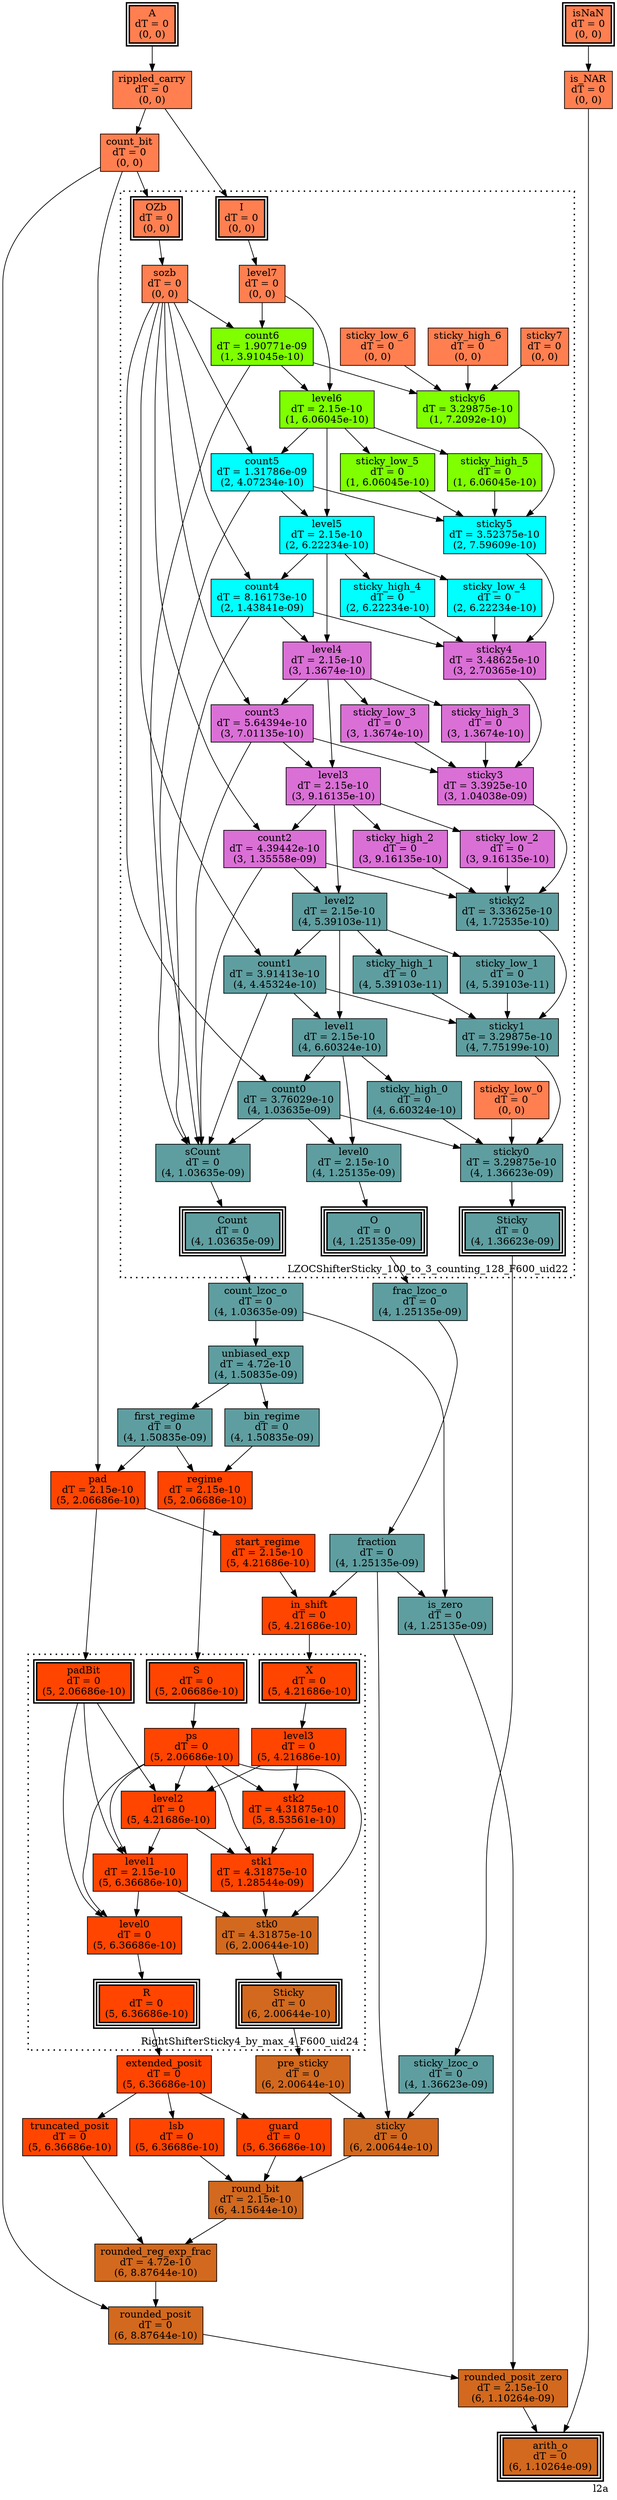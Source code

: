 digraph l2a
{
	//graph drawing options
	label=l2a;
	labelloc=bottom;
	labeljust=right;
	ratio=auto;
	nodesep=0.25;
	ranksep=0.5;

	//input/output signals of operator l2a
	A__l2a [ label="A\ndT = 0\n(0, 0)", shape=box, color=black, style="bold, filled", fillcolor=coral, peripheries=2 ];
	isNaN__l2a [ label="isNaN\ndT = 0\n(0, 0)", shape=box, color=black, style="bold, filled", fillcolor=coral, peripheries=2 ];
	arith_o__l2a [ label="arith_o\ndT = 0\n(6, 1.10264e-09)", shape=box, color=black, style="bold, filled", fillcolor=chocolate, peripheries=3 ];
	{rank=same A__l2a, isNaN__l2a};
	{rank=same arith_o__l2a};
	//internal signals of operator l2a
	rippled_carry__l2a [ label="rippled_carry\ndT = 0\n(0, 0)", shape=box, color=black, style=filled, fillcolor=coral, peripheries=1 ];
	count_bit__l2a [ label="count_bit\ndT = 0\n(0, 0)", shape=box, color=black, style=filled, fillcolor=coral, peripheries=1 ];
	count_lzoc_o__l2a [ label="count_lzoc_o\ndT = 0\n(4, 1.03635e-09)", shape=box, color=black, style=filled, fillcolor=cadetblue, peripheries=1 ];
	frac_lzoc_o__l2a [ label="frac_lzoc_o\ndT = 0\n(4, 1.25135e-09)", shape=box, color=black, style=filled, fillcolor=cadetblue, peripheries=1 ];
	sticky_lzoc_o__l2a [ label="sticky_lzoc_o\ndT = 0\n(4, 1.36623e-09)", shape=box, color=black, style=filled, fillcolor=cadetblue, peripheries=1 ];
	unbiased_exp__l2a [ label="unbiased_exp\ndT = 4.72e-10\n(4, 1.50835e-09)", shape=box, color=black, style=filled, fillcolor=cadetblue, peripheries=1 ];
	fraction__l2a [ label="fraction\ndT = 0\n(4, 1.25135e-09)", shape=box, color=black, style=filled, fillcolor=cadetblue, peripheries=1 ];
	bin_regime__l2a [ label="bin_regime\ndT = 0\n(4, 1.50835e-09)", shape=box, color=black, style=filled, fillcolor=cadetblue, peripheries=1 ];
	first_regime__l2a [ label="first_regime\ndT = 0\n(4, 1.50835e-09)", shape=box, color=black, style=filled, fillcolor=cadetblue, peripheries=1 ];
	regime__l2a [ label="regime\ndT = 2.15e-10\n(5, 2.06686e-10)", shape=box, color=black, style=filled, fillcolor=orangered, peripheries=1 ];
	pad__l2a [ label="pad\ndT = 2.15e-10\n(5, 2.06686e-10)", shape=box, color=black, style=filled, fillcolor=orangered, peripheries=1 ];
	start_regime__l2a [ label="start_regime\ndT = 2.15e-10\n(5, 4.21686e-10)", shape=box, color=black, style=filled, fillcolor=orangered, peripheries=1 ];
	in_shift__l2a [ label="in_shift\ndT = 0\n(5, 4.21686e-10)", shape=box, color=black, style=filled, fillcolor=orangered, peripheries=1 ];
	extended_posit__l2a [ label="extended_posit\ndT = 0\n(5, 6.36686e-10)", shape=box, color=black, style=filled, fillcolor=orangered, peripheries=1 ];
	pre_sticky__l2a [ label="pre_sticky\ndT = 0\n(6, 2.00644e-10)", shape=box, color=black, style=filled, fillcolor=chocolate, peripheries=1 ];
	truncated_posit__l2a [ label="truncated_posit\ndT = 0\n(5, 6.36686e-10)", shape=box, color=black, style=filled, fillcolor=orangered, peripheries=1 ];
	lsb__l2a [ label="lsb\ndT = 0\n(5, 6.36686e-10)", shape=box, color=black, style=filled, fillcolor=orangered, peripheries=1 ];
	guard__l2a [ label="guard\ndT = 0\n(5, 6.36686e-10)", shape=box, color=black, style=filled, fillcolor=orangered, peripheries=1 ];
	sticky__l2a [ label="sticky\ndT = 0\n(6, 2.00644e-10)", shape=box, color=black, style=filled, fillcolor=chocolate, peripheries=1 ];
	round_bit__l2a [ label="round_bit\ndT = 2.15e-10\n(6, 4.15644e-10)", shape=box, color=black, style=filled, fillcolor=chocolate, peripheries=1 ];
	is_NAR__l2a [ label="is_NAR\ndT = 0\n(0, 0)", shape=box, color=black, style=filled, fillcolor=coral, peripheries=1 ];
	rounded_reg_exp_frac__l2a [ label="rounded_reg_exp_frac\ndT = 4.72e-10\n(6, 8.87644e-10)", shape=box, color=black, style=filled, fillcolor=chocolate, peripheries=1 ];
	rounded_posit__l2a [ label="rounded_posit\ndT = 0\n(6, 8.87644e-10)", shape=box, color=black, style=filled, fillcolor=chocolate, peripheries=1 ];
	is_zero__l2a [ label="is_zero\ndT = 0\n(4, 1.25135e-09)", shape=box, color=black, style=filled, fillcolor=cadetblue, peripheries=1 ];
	rounded_posit_zero__l2a [ label="rounded_posit_zero\ndT = 2.15e-10\n(6, 1.10264e-09)", shape=box, color=black, style=filled, fillcolor=chocolate, peripheries=1 ];

	//subcomponents of operator l2a

	subgraph cluster_LZOCShifterSticky_100_to_3_counting_128_F600_uid22
	{
		//graph drawing options
		label=LZOCShifterSticky_100_to_3_counting_128_F600_uid22;
		labelloc=bottom;
		labeljust=right;
		style="bold, dotted";
		ratio=auto;
		nodesep=0.25;
		ranksep=0.5;

		//input/output signals of operator LZOCShifterSticky_100_to_3_counting_128_F600_uid22
		I__LZOCShifterSticky_100_to_3_counting_128_F600_uid22 [ label="I\ndT = 0\n(0, 0)", shape=box, color=black, style="bold, filled", fillcolor=coral, peripheries=2 ];
		OZb__LZOCShifterSticky_100_to_3_counting_128_F600_uid22 [ label="OZb\ndT = 0\n(0, 0)", shape=box, color=black, style="bold, filled", fillcolor=coral, peripheries=2 ];
		Count__LZOCShifterSticky_100_to_3_counting_128_F600_uid22 [ label="Count\ndT = 0\n(4, 1.03635e-09)", shape=box, color=black, style="bold, filled", fillcolor=cadetblue, peripheries=3 ];
		O__LZOCShifterSticky_100_to_3_counting_128_F600_uid22 [ label="O\ndT = 0\n(4, 1.25135e-09)", shape=box, color=black, style="bold, filled", fillcolor=cadetblue, peripheries=3 ];
		Sticky__LZOCShifterSticky_100_to_3_counting_128_F600_uid22 [ label="Sticky\ndT = 0\n(4, 1.36623e-09)", shape=box, color=black, style="bold, filled", fillcolor=cadetblue, peripheries=3 ];
		{rank=same I__LZOCShifterSticky_100_to_3_counting_128_F600_uid22, OZb__LZOCShifterSticky_100_to_3_counting_128_F600_uid22};
		{rank=same Count__LZOCShifterSticky_100_to_3_counting_128_F600_uid22, O__LZOCShifterSticky_100_to_3_counting_128_F600_uid22, Sticky__LZOCShifterSticky_100_to_3_counting_128_F600_uid22};
		//internal signals of operator LZOCShifterSticky_100_to_3_counting_128_F600_uid22
		level7__LZOCShifterSticky_100_to_3_counting_128_F600_uid22 [ label="level7\ndT = 0\n(0, 0)", shape=box, color=black, style=filled, fillcolor=coral, peripheries=1 ];
		sozb__LZOCShifterSticky_100_to_3_counting_128_F600_uid22 [ label="sozb\ndT = 0\n(0, 0)", shape=box, color=black, style=filled, fillcolor=coral, peripheries=1 ];
		sticky7__LZOCShifterSticky_100_to_3_counting_128_F600_uid22 [ label="sticky7\ndT = 0\n(0, 0)", shape=box, color=black, style=filled, fillcolor=coral, peripheries=1 ];
		count6__LZOCShifterSticky_100_to_3_counting_128_F600_uid22 [ label="count6\ndT = 1.90771e-09\n(1, 3.91045e-10)", shape=box, color=black, style=filled, fillcolor=chartreuse, peripheries=1 ];
		level6__LZOCShifterSticky_100_to_3_counting_128_F600_uid22 [ label="level6\ndT = 2.15e-10\n(1, 6.06045e-10)", shape=box, color=black, style=filled, fillcolor=chartreuse, peripheries=1 ];
		sticky_high_6__LZOCShifterSticky_100_to_3_counting_128_F600_uid22 [ label="sticky_high_6\ndT = 0\n(0, 0)", shape=box, color=black, style=filled, fillcolor=coral, peripheries=1 ];
		sticky_low_6__LZOCShifterSticky_100_to_3_counting_128_F600_uid22 [ label="sticky_low_6\ndT = 0\n(0, 0)", shape=box, color=black, style=filled, fillcolor=coral, peripheries=1 ];
		sticky6__LZOCShifterSticky_100_to_3_counting_128_F600_uid22 [ label="sticky6\ndT = 3.29875e-10\n(1, 7.2092e-10)", shape=box, color=black, style=filled, fillcolor=chartreuse, peripheries=1 ];
		count5__LZOCShifterSticky_100_to_3_counting_128_F600_uid22 [ label="count5\ndT = 1.31786e-09\n(2, 4.07234e-10)", shape=box, color=black, style=filled, fillcolor=cyan, peripheries=1 ];
		level5__LZOCShifterSticky_100_to_3_counting_128_F600_uid22 [ label="level5\ndT = 2.15e-10\n(2, 6.22234e-10)", shape=box, color=black, style=filled, fillcolor=cyan, peripheries=1 ];
		sticky_high_5__LZOCShifterSticky_100_to_3_counting_128_F600_uid22 [ label="sticky_high_5\ndT = 0\n(1, 6.06045e-10)", shape=box, color=black, style=filled, fillcolor=chartreuse, peripheries=1 ];
		sticky_low_5__LZOCShifterSticky_100_to_3_counting_128_F600_uid22 [ label="sticky_low_5\ndT = 0\n(1, 6.06045e-10)", shape=box, color=black, style=filled, fillcolor=chartreuse, peripheries=1 ];
		sticky5__LZOCShifterSticky_100_to_3_counting_128_F600_uid22 [ label="sticky5\ndT = 3.52375e-10\n(2, 7.59609e-10)", shape=box, color=black, style=filled, fillcolor=cyan, peripheries=1 ];
		count4__LZOCShifterSticky_100_to_3_counting_128_F600_uid22 [ label="count4\ndT = 8.16173e-10\n(2, 1.43841e-09)", shape=box, color=black, style=filled, fillcolor=cyan, peripheries=1 ];
		level4__LZOCShifterSticky_100_to_3_counting_128_F600_uid22 [ label="level4\ndT = 2.15e-10\n(3, 1.3674e-10)", shape=box, color=black, style=filled, fillcolor=orchid, peripheries=1 ];
		sticky_high_4__LZOCShifterSticky_100_to_3_counting_128_F600_uid22 [ label="sticky_high_4\ndT = 0\n(2, 6.22234e-10)", shape=box, color=black, style=filled, fillcolor=cyan, peripheries=1 ];
		sticky_low_4__LZOCShifterSticky_100_to_3_counting_128_F600_uid22 [ label="sticky_low_4\ndT = 0\n(2, 6.22234e-10)", shape=box, color=black, style=filled, fillcolor=cyan, peripheries=1 ];
		sticky4__LZOCShifterSticky_100_to_3_counting_128_F600_uid22 [ label="sticky4\ndT = 3.48625e-10\n(3, 2.70365e-10)", shape=box, color=black, style=filled, fillcolor=orchid, peripheries=1 ];
		count3__LZOCShifterSticky_100_to_3_counting_128_F600_uid22 [ label="count3\ndT = 5.64394e-10\n(3, 7.01135e-10)", shape=box, color=black, style=filled, fillcolor=orchid, peripheries=1 ];
		level3__LZOCShifterSticky_100_to_3_counting_128_F600_uid22 [ label="level3\ndT = 2.15e-10\n(3, 9.16135e-10)", shape=box, color=black, style=filled, fillcolor=orchid, peripheries=1 ];
		sticky_high_3__LZOCShifterSticky_100_to_3_counting_128_F600_uid22 [ label="sticky_high_3\ndT = 0\n(3, 1.3674e-10)", shape=box, color=black, style=filled, fillcolor=orchid, peripheries=1 ];
		sticky_low_3__LZOCShifterSticky_100_to_3_counting_128_F600_uid22 [ label="sticky_low_3\ndT = 0\n(3, 1.3674e-10)", shape=box, color=black, style=filled, fillcolor=orchid, peripheries=1 ];
		sticky3__LZOCShifterSticky_100_to_3_counting_128_F600_uid22 [ label="sticky3\ndT = 3.3925e-10\n(3, 1.04038e-09)", shape=box, color=black, style=filled, fillcolor=orchid, peripheries=1 ];
		count2__LZOCShifterSticky_100_to_3_counting_128_F600_uid22 [ label="count2\ndT = 4.39442e-10\n(3, 1.35558e-09)", shape=box, color=black, style=filled, fillcolor=orchid, peripheries=1 ];
		level2__LZOCShifterSticky_100_to_3_counting_128_F600_uid22 [ label="level2\ndT = 2.15e-10\n(4, 5.39103e-11)", shape=box, color=black, style=filled, fillcolor=cadetblue, peripheries=1 ];
		sticky_high_2__LZOCShifterSticky_100_to_3_counting_128_F600_uid22 [ label="sticky_high_2\ndT = 0\n(3, 9.16135e-10)", shape=box, color=black, style=filled, fillcolor=orchid, peripheries=1 ];
		sticky_low_2__LZOCShifterSticky_100_to_3_counting_128_F600_uid22 [ label="sticky_low_2\ndT = 0\n(3, 9.16135e-10)", shape=box, color=black, style=filled, fillcolor=orchid, peripheries=1 ];
		sticky2__LZOCShifterSticky_100_to_3_counting_128_F600_uid22 [ label="sticky2\ndT = 3.33625e-10\n(4, 1.72535e-10)", shape=box, color=black, style=filled, fillcolor=cadetblue, peripheries=1 ];
		count1__LZOCShifterSticky_100_to_3_counting_128_F600_uid22 [ label="count1\ndT = 3.91413e-10\n(4, 4.45324e-10)", shape=box, color=black, style=filled, fillcolor=cadetblue, peripheries=1 ];
		level1__LZOCShifterSticky_100_to_3_counting_128_F600_uid22 [ label="level1\ndT = 2.15e-10\n(4, 6.60324e-10)", shape=box, color=black, style=filled, fillcolor=cadetblue, peripheries=1 ];
		sticky_high_1__LZOCShifterSticky_100_to_3_counting_128_F600_uid22 [ label="sticky_high_1\ndT = 0\n(4, 5.39103e-11)", shape=box, color=black, style=filled, fillcolor=cadetblue, peripheries=1 ];
		sticky_low_1__LZOCShifterSticky_100_to_3_counting_128_F600_uid22 [ label="sticky_low_1\ndT = 0\n(4, 5.39103e-11)", shape=box, color=black, style=filled, fillcolor=cadetblue, peripheries=1 ];
		sticky1__LZOCShifterSticky_100_to_3_counting_128_F600_uid22 [ label="sticky1\ndT = 3.29875e-10\n(4, 7.75199e-10)", shape=box, color=black, style=filled, fillcolor=cadetblue, peripheries=1 ];
		count0__LZOCShifterSticky_100_to_3_counting_128_F600_uid22 [ label="count0\ndT = 3.76029e-10\n(4, 1.03635e-09)", shape=box, color=black, style=filled, fillcolor=cadetblue, peripheries=1 ];
		level0__LZOCShifterSticky_100_to_3_counting_128_F600_uid22 [ label="level0\ndT = 2.15e-10\n(4, 1.25135e-09)", shape=box, color=black, style=filled, fillcolor=cadetblue, peripheries=1 ];
		sticky_high_0__LZOCShifterSticky_100_to_3_counting_128_F600_uid22 [ label="sticky_high_0\ndT = 0\n(4, 6.60324e-10)", shape=box, color=black, style=filled, fillcolor=cadetblue, peripheries=1 ];
		sticky_low_0__LZOCShifterSticky_100_to_3_counting_128_F600_uid22 [ label="sticky_low_0\ndT = 0\n(0, 0)", shape=box, color=black, style=filled, fillcolor=coral, peripheries=1 ];
		sticky0__LZOCShifterSticky_100_to_3_counting_128_F600_uid22 [ label="sticky0\ndT = 3.29875e-10\n(4, 1.36623e-09)", shape=box, color=black, style=filled, fillcolor=cadetblue, peripheries=1 ];
		sCount__LZOCShifterSticky_100_to_3_counting_128_F600_uid22 [ label="sCount\ndT = 0\n(4, 1.03635e-09)", shape=box, color=black, style=filled, fillcolor=cadetblue, peripheries=1 ];

		//subcomponents of operator LZOCShifterSticky_100_to_3_counting_128_F600_uid22

		//input and internal signal connections of operator LZOCShifterSticky_100_to_3_counting_128_F600_uid22
		I__LZOCShifterSticky_100_to_3_counting_128_F600_uid22 -> level7__LZOCShifterSticky_100_to_3_counting_128_F600_uid22 [ arrowhead=normal, arrowsize=1.0, arrowtail=normal, color=black, dir=forward  ];
		OZb__LZOCShifterSticky_100_to_3_counting_128_F600_uid22 -> sozb__LZOCShifterSticky_100_to_3_counting_128_F600_uid22 [ arrowhead=normal, arrowsize=1.0, arrowtail=normal, color=black, dir=forward  ];
		level7__LZOCShifterSticky_100_to_3_counting_128_F600_uid22 -> count6__LZOCShifterSticky_100_to_3_counting_128_F600_uid22 [ arrowhead=normal, arrowsize=1.0, arrowtail=normal, color=black, dir=forward  ];
		level7__LZOCShifterSticky_100_to_3_counting_128_F600_uid22 -> level6__LZOCShifterSticky_100_to_3_counting_128_F600_uid22 [ arrowhead=normal, arrowsize=1.0, arrowtail=normal, color=black, dir=forward  ];
		sozb__LZOCShifterSticky_100_to_3_counting_128_F600_uid22 -> count6__LZOCShifterSticky_100_to_3_counting_128_F600_uid22 [ arrowhead=normal, arrowsize=1.0, arrowtail=normal, color=black, dir=forward  ];
		sozb__LZOCShifterSticky_100_to_3_counting_128_F600_uid22 -> count5__LZOCShifterSticky_100_to_3_counting_128_F600_uid22 [ arrowhead=normal, arrowsize=1.0, arrowtail=normal, color=black, dir=forward  ];
		sozb__LZOCShifterSticky_100_to_3_counting_128_F600_uid22 -> count4__LZOCShifterSticky_100_to_3_counting_128_F600_uid22 [ arrowhead=normal, arrowsize=1.0, arrowtail=normal, color=black, dir=forward  ];
		sozb__LZOCShifterSticky_100_to_3_counting_128_F600_uid22 -> count3__LZOCShifterSticky_100_to_3_counting_128_F600_uid22 [ arrowhead=normal, arrowsize=1.0, arrowtail=normal, color=black, dir=forward  ];
		sozb__LZOCShifterSticky_100_to_3_counting_128_F600_uid22 -> count2__LZOCShifterSticky_100_to_3_counting_128_F600_uid22 [ arrowhead=normal, arrowsize=1.0, arrowtail=normal, color=black, dir=forward  ];
		sozb__LZOCShifterSticky_100_to_3_counting_128_F600_uid22 -> count1__LZOCShifterSticky_100_to_3_counting_128_F600_uid22 [ arrowhead=normal, arrowsize=1.0, arrowtail=normal, color=black, dir=forward  ];
		sozb__LZOCShifterSticky_100_to_3_counting_128_F600_uid22 -> count0__LZOCShifterSticky_100_to_3_counting_128_F600_uid22 [ arrowhead=normal, arrowsize=1.0, arrowtail=normal, color=black, dir=forward  ];
		sticky7__LZOCShifterSticky_100_to_3_counting_128_F600_uid22 -> sticky6__LZOCShifterSticky_100_to_3_counting_128_F600_uid22 [ arrowhead=normal, arrowsize=1.0, arrowtail=normal, color=black, dir=forward  ];
		count6__LZOCShifterSticky_100_to_3_counting_128_F600_uid22 -> level6__LZOCShifterSticky_100_to_3_counting_128_F600_uid22 [ arrowhead=normal, arrowsize=1.0, arrowtail=normal, color=black, dir=forward  ];
		count6__LZOCShifterSticky_100_to_3_counting_128_F600_uid22 -> sticky6__LZOCShifterSticky_100_to_3_counting_128_F600_uid22 [ arrowhead=normal, arrowsize=1.0, arrowtail=normal, color=black, dir=forward  ];
		count6__LZOCShifterSticky_100_to_3_counting_128_F600_uid22 -> sCount__LZOCShifterSticky_100_to_3_counting_128_F600_uid22 [ arrowhead=normal, arrowsize=1.0, arrowtail=normal, color=black, dir=forward  ];
		level6__LZOCShifterSticky_100_to_3_counting_128_F600_uid22 -> count5__LZOCShifterSticky_100_to_3_counting_128_F600_uid22 [ arrowhead=normal, arrowsize=1.0, arrowtail=normal, color=black, dir=forward  ];
		level6__LZOCShifterSticky_100_to_3_counting_128_F600_uid22 -> level5__LZOCShifterSticky_100_to_3_counting_128_F600_uid22 [ arrowhead=normal, arrowsize=1.0, arrowtail=normal, color=black, dir=forward  ];
		level6__LZOCShifterSticky_100_to_3_counting_128_F600_uid22 -> sticky_high_5__LZOCShifterSticky_100_to_3_counting_128_F600_uid22 [ arrowhead=normal, arrowsize=1.0, arrowtail=normal, color=black, dir=forward  ];
		level6__LZOCShifterSticky_100_to_3_counting_128_F600_uid22 -> sticky_low_5__LZOCShifterSticky_100_to_3_counting_128_F600_uid22 [ arrowhead=normal, arrowsize=1.0, arrowtail=normal, color=black, dir=forward  ];
		sticky_high_6__LZOCShifterSticky_100_to_3_counting_128_F600_uid22 -> sticky6__LZOCShifterSticky_100_to_3_counting_128_F600_uid22 [ arrowhead=normal, arrowsize=1.0, arrowtail=normal, color=black, dir=forward  ];
		sticky_low_6__LZOCShifterSticky_100_to_3_counting_128_F600_uid22 -> sticky6__LZOCShifterSticky_100_to_3_counting_128_F600_uid22 [ arrowhead=normal, arrowsize=1.0, arrowtail=normal, color=black, dir=forward  ];
		sticky6__LZOCShifterSticky_100_to_3_counting_128_F600_uid22 -> sticky5__LZOCShifterSticky_100_to_3_counting_128_F600_uid22 [ arrowhead=normal, arrowsize=1.0, arrowtail=normal, color=black, dir=forward  ];
		count5__LZOCShifterSticky_100_to_3_counting_128_F600_uid22 -> level5__LZOCShifterSticky_100_to_3_counting_128_F600_uid22 [ arrowhead=normal, arrowsize=1.0, arrowtail=normal, color=black, dir=forward  ];
		count5__LZOCShifterSticky_100_to_3_counting_128_F600_uid22 -> sticky5__LZOCShifterSticky_100_to_3_counting_128_F600_uid22 [ arrowhead=normal, arrowsize=1.0, arrowtail=normal, color=black, dir=forward  ];
		count5__LZOCShifterSticky_100_to_3_counting_128_F600_uid22 -> sCount__LZOCShifterSticky_100_to_3_counting_128_F600_uid22 [ arrowhead=normal, arrowsize=1.0, arrowtail=normal, color=black, dir=forward  ];
		level5__LZOCShifterSticky_100_to_3_counting_128_F600_uid22 -> count4__LZOCShifterSticky_100_to_3_counting_128_F600_uid22 [ arrowhead=normal, arrowsize=1.0, arrowtail=normal, color=black, dir=forward  ];
		level5__LZOCShifterSticky_100_to_3_counting_128_F600_uid22 -> level4__LZOCShifterSticky_100_to_3_counting_128_F600_uid22 [ arrowhead=normal, arrowsize=1.0, arrowtail=normal, color=black, dir=forward  ];
		level5__LZOCShifterSticky_100_to_3_counting_128_F600_uid22 -> sticky_high_4__LZOCShifterSticky_100_to_3_counting_128_F600_uid22 [ arrowhead=normal, arrowsize=1.0, arrowtail=normal, color=black, dir=forward  ];
		level5__LZOCShifterSticky_100_to_3_counting_128_F600_uid22 -> sticky_low_4__LZOCShifterSticky_100_to_3_counting_128_F600_uid22 [ arrowhead=normal, arrowsize=1.0, arrowtail=normal, color=black, dir=forward  ];
		sticky_high_5__LZOCShifterSticky_100_to_3_counting_128_F600_uid22 -> sticky5__LZOCShifterSticky_100_to_3_counting_128_F600_uid22 [ arrowhead=normal, arrowsize=1.0, arrowtail=normal, color=black, dir=forward  ];
		sticky_low_5__LZOCShifterSticky_100_to_3_counting_128_F600_uid22 -> sticky5__LZOCShifterSticky_100_to_3_counting_128_F600_uid22 [ arrowhead=normal, arrowsize=1.0, arrowtail=normal, color=black, dir=forward  ];
		sticky5__LZOCShifterSticky_100_to_3_counting_128_F600_uid22 -> sticky4__LZOCShifterSticky_100_to_3_counting_128_F600_uid22 [ arrowhead=normal, arrowsize=1.0, arrowtail=normal, color=black, dir=forward  ];
		count4__LZOCShifterSticky_100_to_3_counting_128_F600_uid22 -> level4__LZOCShifterSticky_100_to_3_counting_128_F600_uid22 [ arrowhead=normal, arrowsize=1.0, arrowtail=normal, color=black, dir=forward  ];
		count4__LZOCShifterSticky_100_to_3_counting_128_F600_uid22 -> sticky4__LZOCShifterSticky_100_to_3_counting_128_F600_uid22 [ arrowhead=normal, arrowsize=1.0, arrowtail=normal, color=black, dir=forward  ];
		count4__LZOCShifterSticky_100_to_3_counting_128_F600_uid22 -> sCount__LZOCShifterSticky_100_to_3_counting_128_F600_uid22 [ arrowhead=normal, arrowsize=1.0, arrowtail=normal, color=black, dir=forward  ];
		level4__LZOCShifterSticky_100_to_3_counting_128_F600_uid22 -> count3__LZOCShifterSticky_100_to_3_counting_128_F600_uid22 [ arrowhead=normal, arrowsize=1.0, arrowtail=normal, color=black, dir=forward  ];
		level4__LZOCShifterSticky_100_to_3_counting_128_F600_uid22 -> level3__LZOCShifterSticky_100_to_3_counting_128_F600_uid22 [ arrowhead=normal, arrowsize=1.0, arrowtail=normal, color=black, dir=forward  ];
		level4__LZOCShifterSticky_100_to_3_counting_128_F600_uid22 -> sticky_high_3__LZOCShifterSticky_100_to_3_counting_128_F600_uid22 [ arrowhead=normal, arrowsize=1.0, arrowtail=normal, color=black, dir=forward  ];
		level4__LZOCShifterSticky_100_to_3_counting_128_F600_uid22 -> sticky_low_3__LZOCShifterSticky_100_to_3_counting_128_F600_uid22 [ arrowhead=normal, arrowsize=1.0, arrowtail=normal, color=black, dir=forward  ];
		sticky_high_4__LZOCShifterSticky_100_to_3_counting_128_F600_uid22 -> sticky4__LZOCShifterSticky_100_to_3_counting_128_F600_uid22 [ arrowhead=normal, arrowsize=1.0, arrowtail=normal, color=black, dir=forward  ];
		sticky_low_4__LZOCShifterSticky_100_to_3_counting_128_F600_uid22 -> sticky4__LZOCShifterSticky_100_to_3_counting_128_F600_uid22 [ arrowhead=normal, arrowsize=1.0, arrowtail=normal, color=black, dir=forward  ];
		sticky4__LZOCShifterSticky_100_to_3_counting_128_F600_uid22 -> sticky3__LZOCShifterSticky_100_to_3_counting_128_F600_uid22 [ arrowhead=normal, arrowsize=1.0, arrowtail=normal, color=black, dir=forward  ];
		count3__LZOCShifterSticky_100_to_3_counting_128_F600_uid22 -> level3__LZOCShifterSticky_100_to_3_counting_128_F600_uid22 [ arrowhead=normal, arrowsize=1.0, arrowtail=normal, color=black, dir=forward  ];
		count3__LZOCShifterSticky_100_to_3_counting_128_F600_uid22 -> sticky3__LZOCShifterSticky_100_to_3_counting_128_F600_uid22 [ arrowhead=normal, arrowsize=1.0, arrowtail=normal, color=black, dir=forward  ];
		count3__LZOCShifterSticky_100_to_3_counting_128_F600_uid22 -> sCount__LZOCShifterSticky_100_to_3_counting_128_F600_uid22 [ arrowhead=normal, arrowsize=1.0, arrowtail=normal, color=black, dir=forward  ];
		level3__LZOCShifterSticky_100_to_3_counting_128_F600_uid22 -> count2__LZOCShifterSticky_100_to_3_counting_128_F600_uid22 [ arrowhead=normal, arrowsize=1.0, arrowtail=normal, color=black, dir=forward  ];
		level3__LZOCShifterSticky_100_to_3_counting_128_F600_uid22 -> level2__LZOCShifterSticky_100_to_3_counting_128_F600_uid22 [ arrowhead=normal, arrowsize=1.0, arrowtail=normal, color=black, dir=forward  ];
		level3__LZOCShifterSticky_100_to_3_counting_128_F600_uid22 -> sticky_high_2__LZOCShifterSticky_100_to_3_counting_128_F600_uid22 [ arrowhead=normal, arrowsize=1.0, arrowtail=normal, color=black, dir=forward  ];
		level3__LZOCShifterSticky_100_to_3_counting_128_F600_uid22 -> sticky_low_2__LZOCShifterSticky_100_to_3_counting_128_F600_uid22 [ arrowhead=normal, arrowsize=1.0, arrowtail=normal, color=black, dir=forward  ];
		sticky_high_3__LZOCShifterSticky_100_to_3_counting_128_F600_uid22 -> sticky3__LZOCShifterSticky_100_to_3_counting_128_F600_uid22 [ arrowhead=normal, arrowsize=1.0, arrowtail=normal, color=black, dir=forward  ];
		sticky_low_3__LZOCShifterSticky_100_to_3_counting_128_F600_uid22 -> sticky3__LZOCShifterSticky_100_to_3_counting_128_F600_uid22 [ arrowhead=normal, arrowsize=1.0, arrowtail=normal, color=black, dir=forward  ];
		sticky3__LZOCShifterSticky_100_to_3_counting_128_F600_uid22 -> sticky2__LZOCShifterSticky_100_to_3_counting_128_F600_uid22 [ arrowhead=normal, arrowsize=1.0, arrowtail=normal, color=black, dir=forward  ];
		count2__LZOCShifterSticky_100_to_3_counting_128_F600_uid22 -> level2__LZOCShifterSticky_100_to_3_counting_128_F600_uid22 [ arrowhead=normal, arrowsize=1.0, arrowtail=normal, color=black, dir=forward  ];
		count2__LZOCShifterSticky_100_to_3_counting_128_F600_uid22 -> sticky2__LZOCShifterSticky_100_to_3_counting_128_F600_uid22 [ arrowhead=normal, arrowsize=1.0, arrowtail=normal, color=black, dir=forward  ];
		count2__LZOCShifterSticky_100_to_3_counting_128_F600_uid22 -> sCount__LZOCShifterSticky_100_to_3_counting_128_F600_uid22 [ arrowhead=normal, arrowsize=1.0, arrowtail=normal, color=black, dir=forward  ];
		level2__LZOCShifterSticky_100_to_3_counting_128_F600_uid22 -> count1__LZOCShifterSticky_100_to_3_counting_128_F600_uid22 [ arrowhead=normal, arrowsize=1.0, arrowtail=normal, color=black, dir=forward  ];
		level2__LZOCShifterSticky_100_to_3_counting_128_F600_uid22 -> level1__LZOCShifterSticky_100_to_3_counting_128_F600_uid22 [ arrowhead=normal, arrowsize=1.0, arrowtail=normal, color=black, dir=forward  ];
		level2__LZOCShifterSticky_100_to_3_counting_128_F600_uid22 -> sticky_high_1__LZOCShifterSticky_100_to_3_counting_128_F600_uid22 [ arrowhead=normal, arrowsize=1.0, arrowtail=normal, color=black, dir=forward  ];
		level2__LZOCShifterSticky_100_to_3_counting_128_F600_uid22 -> sticky_low_1__LZOCShifterSticky_100_to_3_counting_128_F600_uid22 [ arrowhead=normal, arrowsize=1.0, arrowtail=normal, color=black, dir=forward  ];
		sticky_high_2__LZOCShifterSticky_100_to_3_counting_128_F600_uid22 -> sticky2__LZOCShifterSticky_100_to_3_counting_128_F600_uid22 [ arrowhead=normal, arrowsize=1.0, arrowtail=normal, color=black, dir=forward  ];
		sticky_low_2__LZOCShifterSticky_100_to_3_counting_128_F600_uid22 -> sticky2__LZOCShifterSticky_100_to_3_counting_128_F600_uid22 [ arrowhead=normal, arrowsize=1.0, arrowtail=normal, color=black, dir=forward  ];
		sticky2__LZOCShifterSticky_100_to_3_counting_128_F600_uid22 -> sticky1__LZOCShifterSticky_100_to_3_counting_128_F600_uid22 [ arrowhead=normal, arrowsize=1.0, arrowtail=normal, color=black, dir=forward  ];
		count1__LZOCShifterSticky_100_to_3_counting_128_F600_uid22 -> level1__LZOCShifterSticky_100_to_3_counting_128_F600_uid22 [ arrowhead=normal, arrowsize=1.0, arrowtail=normal, color=black, dir=forward  ];
		count1__LZOCShifterSticky_100_to_3_counting_128_F600_uid22 -> sticky1__LZOCShifterSticky_100_to_3_counting_128_F600_uid22 [ arrowhead=normal, arrowsize=1.0, arrowtail=normal, color=black, dir=forward  ];
		count1__LZOCShifterSticky_100_to_3_counting_128_F600_uid22 -> sCount__LZOCShifterSticky_100_to_3_counting_128_F600_uid22 [ arrowhead=normal, arrowsize=1.0, arrowtail=normal, color=black, dir=forward  ];
		level1__LZOCShifterSticky_100_to_3_counting_128_F600_uid22 -> count0__LZOCShifterSticky_100_to_3_counting_128_F600_uid22 [ arrowhead=normal, arrowsize=1.0, arrowtail=normal, color=black, dir=forward  ];
		level1__LZOCShifterSticky_100_to_3_counting_128_F600_uid22 -> level0__LZOCShifterSticky_100_to_3_counting_128_F600_uid22 [ arrowhead=normal, arrowsize=1.0, arrowtail=normal, color=black, dir=forward  ];
		level1__LZOCShifterSticky_100_to_3_counting_128_F600_uid22 -> sticky_high_0__LZOCShifterSticky_100_to_3_counting_128_F600_uid22 [ arrowhead=normal, arrowsize=1.0, arrowtail=normal, color=black, dir=forward  ];
		sticky_high_1__LZOCShifterSticky_100_to_3_counting_128_F600_uid22 -> sticky1__LZOCShifterSticky_100_to_3_counting_128_F600_uid22 [ arrowhead=normal, arrowsize=1.0, arrowtail=normal, color=black, dir=forward  ];
		sticky_low_1__LZOCShifterSticky_100_to_3_counting_128_F600_uid22 -> sticky1__LZOCShifterSticky_100_to_3_counting_128_F600_uid22 [ arrowhead=normal, arrowsize=1.0, arrowtail=normal, color=black, dir=forward  ];
		sticky1__LZOCShifterSticky_100_to_3_counting_128_F600_uid22 -> sticky0__LZOCShifterSticky_100_to_3_counting_128_F600_uid22 [ arrowhead=normal, arrowsize=1.0, arrowtail=normal, color=black, dir=forward  ];
		count0__LZOCShifterSticky_100_to_3_counting_128_F600_uid22 -> level0__LZOCShifterSticky_100_to_3_counting_128_F600_uid22 [ arrowhead=normal, arrowsize=1.0, arrowtail=normal, color=black, dir=forward  ];
		count0__LZOCShifterSticky_100_to_3_counting_128_F600_uid22 -> sticky0__LZOCShifterSticky_100_to_3_counting_128_F600_uid22 [ arrowhead=normal, arrowsize=1.0, arrowtail=normal, color=black, dir=forward  ];
		count0__LZOCShifterSticky_100_to_3_counting_128_F600_uid22 -> sCount__LZOCShifterSticky_100_to_3_counting_128_F600_uid22 [ arrowhead=normal, arrowsize=1.0, arrowtail=normal, color=black, dir=forward  ];
		level0__LZOCShifterSticky_100_to_3_counting_128_F600_uid22 -> O__LZOCShifterSticky_100_to_3_counting_128_F600_uid22 [ arrowhead=normal, arrowsize=1.0, arrowtail=normal, color=black, dir=forward  ];
		sticky_high_0__LZOCShifterSticky_100_to_3_counting_128_F600_uid22 -> sticky0__LZOCShifterSticky_100_to_3_counting_128_F600_uid22 [ arrowhead=normal, arrowsize=1.0, arrowtail=normal, color=black, dir=forward  ];
		sticky_low_0__LZOCShifterSticky_100_to_3_counting_128_F600_uid22 -> sticky0__LZOCShifterSticky_100_to_3_counting_128_F600_uid22 [ arrowhead=normal, arrowsize=1.0, arrowtail=normal, color=black, dir=forward  ];
		sticky0__LZOCShifterSticky_100_to_3_counting_128_F600_uid22 -> Sticky__LZOCShifterSticky_100_to_3_counting_128_F600_uid22 [ arrowhead=normal, arrowsize=1.0, arrowtail=normal, color=black, dir=forward  ];
		sCount__LZOCShifterSticky_100_to_3_counting_128_F600_uid22 -> Count__LZOCShifterSticky_100_to_3_counting_128_F600_uid22 [ arrowhead=normal, arrowsize=1.0, arrowtail=normal, color=black, dir=forward  ];
	}

		//output signal connections of operator LZOCShifterSticky_100_to_3_counting_128_F600_uid22
		Count__LZOCShifterSticky_100_to_3_counting_128_F600_uid22 -> count_lzoc_o__l2a [ arrowhead=normal, arrowsize=1.0, arrowtail=normal, color=black, dir=forward  ];
		O__LZOCShifterSticky_100_to_3_counting_128_F600_uid22 -> frac_lzoc_o__l2a [ arrowhead=normal, arrowsize=1.0, arrowtail=normal, color=black, dir=forward  ];
		Sticky__LZOCShifterSticky_100_to_3_counting_128_F600_uid22 -> sticky_lzoc_o__l2a [ arrowhead=normal, arrowsize=1.0, arrowtail=normal, color=black, dir=forward  ];

	subgraph cluster_RightShifterSticky4_by_max_4_F600_uid24
	{
		//graph drawing options
		label=RightShifterSticky4_by_max_4_F600_uid24;
		labelloc=bottom;
		labeljust=right;
		style="bold, dotted";
		ratio=auto;
		nodesep=0.25;
		ranksep=0.5;

		//input/output signals of operator RightShifterSticky4_by_max_4_F600_uid24
		X__RightShifterSticky4_by_max_4_F600_uid24 [ label="X\ndT = 0\n(5, 4.21686e-10)", shape=box, color=black, style="bold, filled", fillcolor=orangered, peripheries=2 ];
		S__RightShifterSticky4_by_max_4_F600_uid24 [ label="S\ndT = 0\n(5, 2.06686e-10)", shape=box, color=black, style="bold, filled", fillcolor=orangered, peripheries=2 ];
		padBit__RightShifterSticky4_by_max_4_F600_uid24 [ label="padBit\ndT = 0\n(5, 2.06686e-10)", shape=box, color=black, style="bold, filled", fillcolor=orangered, peripheries=2 ];
		R__RightShifterSticky4_by_max_4_F600_uid24 [ label="R\ndT = 0\n(5, 6.36686e-10)", shape=box, color=black, style="bold, filled", fillcolor=orangered, peripheries=3 ];
		Sticky__RightShifterSticky4_by_max_4_F600_uid24 [ label="Sticky\ndT = 0\n(6, 2.00644e-10)", shape=box, color=black, style="bold, filled", fillcolor=chocolate, peripheries=3 ];
		{rank=same X__RightShifterSticky4_by_max_4_F600_uid24, S__RightShifterSticky4_by_max_4_F600_uid24, padBit__RightShifterSticky4_by_max_4_F600_uid24};
		{rank=same R__RightShifterSticky4_by_max_4_F600_uid24, Sticky__RightShifterSticky4_by_max_4_F600_uid24};
		//internal signals of operator RightShifterSticky4_by_max_4_F600_uid24
		ps__RightShifterSticky4_by_max_4_F600_uid24 [ label="ps\ndT = 0\n(5, 2.06686e-10)", shape=box, color=black, style=filled, fillcolor=orangered, peripheries=1 ];
		level3__RightShifterSticky4_by_max_4_F600_uid24 [ label="level3\ndT = 0\n(5, 4.21686e-10)", shape=box, color=black, style=filled, fillcolor=orangered, peripheries=1 ];
		stk2__RightShifterSticky4_by_max_4_F600_uid24 [ label="stk2\ndT = 4.31875e-10\n(5, 8.53561e-10)", shape=box, color=black, style=filled, fillcolor=orangered, peripheries=1 ];
		level2__RightShifterSticky4_by_max_4_F600_uid24 [ label="level2\ndT = 0\n(5, 4.21686e-10)", shape=box, color=black, style=filled, fillcolor=orangered, peripheries=1 ];
		stk1__RightShifterSticky4_by_max_4_F600_uid24 [ label="stk1\ndT = 4.31875e-10\n(5, 1.28544e-09)", shape=box, color=black, style=filled, fillcolor=orangered, peripheries=1 ];
		level1__RightShifterSticky4_by_max_4_F600_uid24 [ label="level1\ndT = 2.15e-10\n(5, 6.36686e-10)", shape=box, color=black, style=filled, fillcolor=orangered, peripheries=1 ];
		stk0__RightShifterSticky4_by_max_4_F600_uid24 [ label="stk0\ndT = 4.31875e-10\n(6, 2.00644e-10)", shape=box, color=black, style=filled, fillcolor=chocolate, peripheries=1 ];
		level0__RightShifterSticky4_by_max_4_F600_uid24 [ label="level0\ndT = 0\n(5, 6.36686e-10)", shape=box, color=black, style=filled, fillcolor=orangered, peripheries=1 ];

		//subcomponents of operator RightShifterSticky4_by_max_4_F600_uid24

		//input and internal signal connections of operator RightShifterSticky4_by_max_4_F600_uid24
		X__RightShifterSticky4_by_max_4_F600_uid24 -> level3__RightShifterSticky4_by_max_4_F600_uid24 [ arrowhead=normal, arrowsize=1.0, arrowtail=normal, color=black, dir=forward  ];
		S__RightShifterSticky4_by_max_4_F600_uid24 -> ps__RightShifterSticky4_by_max_4_F600_uid24 [ arrowhead=normal, arrowsize=1.0, arrowtail=normal, color=black, dir=forward  ];
		padBit__RightShifterSticky4_by_max_4_F600_uid24 -> level2__RightShifterSticky4_by_max_4_F600_uid24 [ arrowhead=normal, arrowsize=1.0, arrowtail=normal, color=black, dir=forward  ];
		padBit__RightShifterSticky4_by_max_4_F600_uid24 -> level1__RightShifterSticky4_by_max_4_F600_uid24 [ arrowhead=normal, arrowsize=1.0, arrowtail=normal, color=black, dir=forward  ];
		padBit__RightShifterSticky4_by_max_4_F600_uid24 -> level0__RightShifterSticky4_by_max_4_F600_uid24 [ arrowhead=normal, arrowsize=1.0, arrowtail=normal, color=black, dir=forward  ];
		ps__RightShifterSticky4_by_max_4_F600_uid24 -> stk2__RightShifterSticky4_by_max_4_F600_uid24 [ arrowhead=normal, arrowsize=1.0, arrowtail=normal, color=black, dir=forward  ];
		ps__RightShifterSticky4_by_max_4_F600_uid24 -> level2__RightShifterSticky4_by_max_4_F600_uid24 [ arrowhead=normal, arrowsize=1.0, arrowtail=normal, color=black, dir=forward  ];
		ps__RightShifterSticky4_by_max_4_F600_uid24 -> stk1__RightShifterSticky4_by_max_4_F600_uid24 [ arrowhead=normal, arrowsize=1.0, arrowtail=normal, color=black, dir=forward  ];
		ps__RightShifterSticky4_by_max_4_F600_uid24 -> level1__RightShifterSticky4_by_max_4_F600_uid24 [ arrowhead=normal, arrowsize=1.0, arrowtail=normal, color=black, dir=forward  ];
		ps__RightShifterSticky4_by_max_4_F600_uid24 -> stk0__RightShifterSticky4_by_max_4_F600_uid24 [ arrowhead=normal, arrowsize=1.0, arrowtail=normal, color=black, dir=forward  ];
		ps__RightShifterSticky4_by_max_4_F600_uid24 -> level0__RightShifterSticky4_by_max_4_F600_uid24 [ arrowhead=normal, arrowsize=1.0, arrowtail=normal, color=black, dir=forward  ];
		level3__RightShifterSticky4_by_max_4_F600_uid24 -> stk2__RightShifterSticky4_by_max_4_F600_uid24 [ arrowhead=normal, arrowsize=1.0, arrowtail=normal, color=black, dir=forward  ];
		level3__RightShifterSticky4_by_max_4_F600_uid24 -> level2__RightShifterSticky4_by_max_4_F600_uid24 [ arrowhead=normal, arrowsize=1.0, arrowtail=normal, color=black, dir=forward  ];
		stk2__RightShifterSticky4_by_max_4_F600_uid24 -> stk1__RightShifterSticky4_by_max_4_F600_uid24 [ arrowhead=normal, arrowsize=1.0, arrowtail=normal, color=black, dir=forward  ];
		level2__RightShifterSticky4_by_max_4_F600_uid24 -> stk1__RightShifterSticky4_by_max_4_F600_uid24 [ arrowhead=normal, arrowsize=1.0, arrowtail=normal, color=black, dir=forward  ];
		level2__RightShifterSticky4_by_max_4_F600_uid24 -> level1__RightShifterSticky4_by_max_4_F600_uid24 [ arrowhead=normal, arrowsize=1.0, arrowtail=normal, color=black, dir=forward  ];
		stk1__RightShifterSticky4_by_max_4_F600_uid24 -> stk0__RightShifterSticky4_by_max_4_F600_uid24 [ arrowhead=normal, arrowsize=1.0, arrowtail=normal, color=black, dir=forward  ];
		level1__RightShifterSticky4_by_max_4_F600_uid24 -> stk0__RightShifterSticky4_by_max_4_F600_uid24 [ arrowhead=normal, arrowsize=1.0, arrowtail=normal, color=black, dir=forward  ];
		level1__RightShifterSticky4_by_max_4_F600_uid24 -> level0__RightShifterSticky4_by_max_4_F600_uid24 [ arrowhead=normal, arrowsize=1.0, arrowtail=normal, color=black, dir=forward  ];
		stk0__RightShifterSticky4_by_max_4_F600_uid24 -> Sticky__RightShifterSticky4_by_max_4_F600_uid24 [ arrowhead=normal, arrowsize=1.0, arrowtail=normal, color=black, dir=forward  ];
		level0__RightShifterSticky4_by_max_4_F600_uid24 -> R__RightShifterSticky4_by_max_4_F600_uid24 [ arrowhead=normal, arrowsize=1.0, arrowtail=normal, color=black, dir=forward  ];
	}

		//output signal connections of operator RightShifterSticky4_by_max_4_F600_uid24
		R__RightShifterSticky4_by_max_4_F600_uid24 -> extended_posit__l2a [ arrowhead=normal, arrowsize=1.0, arrowtail=normal, color=black, dir=forward  ];
		Sticky__RightShifterSticky4_by_max_4_F600_uid24 -> pre_sticky__l2a [ arrowhead=normal, arrowsize=1.0, arrowtail=normal, color=black, dir=forward  ];

	//input and internal signal connections of operator l2a
	A__l2a -> rippled_carry__l2a [ arrowhead=normal, arrowsize=1.0, arrowtail=normal, color=black, dir=forward  ];
	isNaN__l2a -> is_NAR__l2a [ arrowhead=normal, arrowsize=1.0, arrowtail=normal, color=black, dir=forward  ];
	rippled_carry__l2a -> count_bit__l2a [ arrowhead=normal, arrowsize=1.0, arrowtail=normal, color=black, dir=forward  ];
	rippled_carry__l2a -> I__LZOCShifterSticky_100_to_3_counting_128_F600_uid22 [ arrowhead=normal, arrowsize=1.0, arrowtail=normal, color=black, dir=forward  ];
	count_bit__l2a -> OZb__LZOCShifterSticky_100_to_3_counting_128_F600_uid22 [ arrowhead=normal, arrowsize=1.0, arrowtail=normal, color=black, dir=forward  ];
	count_bit__l2a -> pad__l2a [ arrowhead=normal, arrowsize=1.0, arrowtail=normal, color=black, dir=forward  ];
	count_bit__l2a -> rounded_posit__l2a [ arrowhead=normal, arrowsize=1.0, arrowtail=normal, color=black, dir=forward  ];
	count_lzoc_o__l2a -> unbiased_exp__l2a [ arrowhead=normal, arrowsize=1.0, arrowtail=normal, color=black, dir=forward  ];
	count_lzoc_o__l2a -> is_zero__l2a [ arrowhead=normal, arrowsize=1.0, arrowtail=normal, color=black, dir=forward  ];
	frac_lzoc_o__l2a -> fraction__l2a [ arrowhead=normal, arrowsize=1.0, arrowtail=normal, color=black, dir=forward  ];
	sticky_lzoc_o__l2a -> sticky__l2a [ arrowhead=normal, arrowsize=1.0, arrowtail=normal, color=black, dir=forward  ];
	unbiased_exp__l2a -> bin_regime__l2a [ arrowhead=normal, arrowsize=1.0, arrowtail=normal, color=black, dir=forward  ];
	unbiased_exp__l2a -> first_regime__l2a [ arrowhead=normal, arrowsize=1.0, arrowtail=normal, color=black, dir=forward  ];
	fraction__l2a -> in_shift__l2a [ arrowhead=normal, arrowsize=1.0, arrowtail=normal, color=black, dir=forward  ];
	fraction__l2a -> sticky__l2a [ arrowhead=normal, arrowsize=1.0, arrowtail=normal, color=black, dir=forward  ];
	fraction__l2a -> is_zero__l2a [ arrowhead=normal, arrowsize=1.0, arrowtail=normal, color=black, dir=forward  ];
	bin_regime__l2a -> regime__l2a [ arrowhead=normal, arrowsize=1.0, arrowtail=normal, color=black, dir=forward  ];
	first_regime__l2a -> regime__l2a [ arrowhead=normal, arrowsize=1.0, arrowtail=normal, color=black, dir=forward  ];
	first_regime__l2a -> pad__l2a [ arrowhead=normal, arrowsize=1.0, arrowtail=normal, color=black, dir=forward  ];
	regime__l2a -> S__RightShifterSticky4_by_max_4_F600_uid24 [ arrowhead=normal, arrowsize=1.0, arrowtail=normal, color=black, dir=forward  ];
	pad__l2a -> start_regime__l2a [ arrowhead=normal, arrowsize=1.0, arrowtail=normal, color=black, dir=forward  ];
	pad__l2a -> padBit__RightShifterSticky4_by_max_4_F600_uid24 [ arrowhead=normal, arrowsize=1.0, arrowtail=normal, color=black, dir=forward  ];
	start_regime__l2a -> in_shift__l2a [ arrowhead=normal, arrowsize=1.0, arrowtail=normal, color=black, dir=forward  ];
	in_shift__l2a -> X__RightShifterSticky4_by_max_4_F600_uid24 [ arrowhead=normal, arrowsize=1.0, arrowtail=normal, color=black, dir=forward  ];
	extended_posit__l2a -> truncated_posit__l2a [ arrowhead=normal, arrowsize=1.0, arrowtail=normal, color=black, dir=forward  ];
	extended_posit__l2a -> lsb__l2a [ arrowhead=normal, arrowsize=1.0, arrowtail=normal, color=black, dir=forward  ];
	extended_posit__l2a -> guard__l2a [ arrowhead=normal, arrowsize=1.0, arrowtail=normal, color=black, dir=forward  ];
	pre_sticky__l2a -> sticky__l2a [ arrowhead=normal, arrowsize=1.0, arrowtail=normal, color=black, dir=forward  ];
	truncated_posit__l2a -> rounded_reg_exp_frac__l2a [ arrowhead=normal, arrowsize=1.0, arrowtail=normal, color=black, dir=forward  ];
	lsb__l2a -> round_bit__l2a [ arrowhead=normal, arrowsize=1.0, arrowtail=normal, color=black, dir=forward  ];
	guard__l2a -> round_bit__l2a [ arrowhead=normal, arrowsize=1.0, arrowtail=normal, color=black, dir=forward  ];
	sticky__l2a -> round_bit__l2a [ arrowhead=normal, arrowsize=1.0, arrowtail=normal, color=black, dir=forward  ];
	round_bit__l2a -> rounded_reg_exp_frac__l2a [ arrowhead=normal, arrowsize=1.0, arrowtail=normal, color=black, dir=forward  ];
	is_NAR__l2a -> arith_o__l2a [ arrowhead=normal, arrowsize=1.0, arrowtail=normal, color=black, dir=forward  ];
	rounded_reg_exp_frac__l2a -> rounded_posit__l2a [ arrowhead=normal, arrowsize=1.0, arrowtail=normal, color=black, dir=forward  ];
	rounded_posit__l2a -> rounded_posit_zero__l2a [ arrowhead=normal, arrowsize=1.0, arrowtail=normal, color=black, dir=forward  ];
	is_zero__l2a -> rounded_posit_zero__l2a [ arrowhead=normal, arrowsize=1.0, arrowtail=normal, color=black, dir=forward  ];
	rounded_posit_zero__l2a -> arith_o__l2a [ arrowhead=normal, arrowsize=1.0, arrowtail=normal, color=black, dir=forward  ];
}

